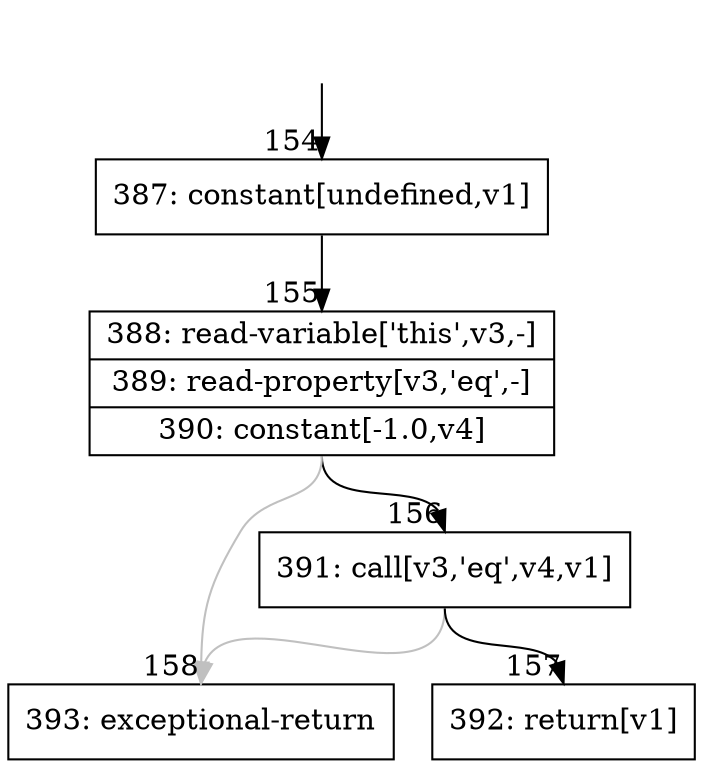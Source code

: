 digraph {
rankdir="TD"
BB_entry13[shape=none,label=""];
BB_entry13 -> BB154 [tailport=s, headport=n, headlabel="    154"]
BB154 [shape=record label="{387: constant[undefined,v1]}" ] 
BB154 -> BB155 [tailport=s, headport=n, headlabel="      155"]
BB155 [shape=record label="{388: read-variable['this',v3,-]|389: read-property[v3,'eq',-]|390: constant[-1.0,v4]}" ] 
BB155 -> BB156 [tailport=s, headport=n, headlabel="      156"]
BB155 -> BB158 [tailport=s, headport=n, color=gray, headlabel="      158"]
BB156 [shape=record label="{391: call[v3,'eq',v4,v1]}" ] 
BB156 -> BB157 [tailport=s, headport=n, headlabel="      157"]
BB156 -> BB158 [tailport=s, headport=n, color=gray]
BB157 [shape=record label="{392: return[v1]}" ] 
BB158 [shape=record label="{393: exceptional-return}" ] 
}
